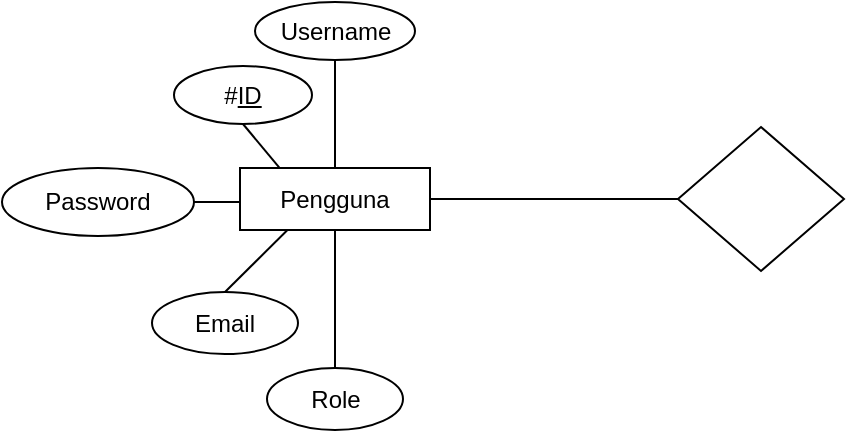 <mxfile version="26.0.16">
  <diagram name="Page-1" id="NIMjzp2n54W_8VG1BMMu">
    <mxGraphModel dx="1524" dy="418" grid="0" gridSize="10" guides="1" tooltips="1" connect="1" arrows="1" fold="1" page="0" pageScale="1" pageWidth="850" pageHeight="1100" math="0" shadow="0">
      <root>
        <mxCell id="0" />
        <mxCell id="1" parent="0" />
        <mxCell id="JPyvImQNKkmGKCgc1hnK-1" value="Pengguna" style="rounded=0;whiteSpace=wrap;html=1;" vertex="1" parent="1">
          <mxGeometry x="-539" y="279" width="95" height="31" as="geometry" />
        </mxCell>
        <mxCell id="JPyvImQNKkmGKCgc1hnK-2" value="#&lt;u&gt;ID&lt;/u&gt;" style="ellipse;whiteSpace=wrap;html=1;" vertex="1" parent="1">
          <mxGeometry x="-572" y="228" width="69" height="29" as="geometry" />
        </mxCell>
        <mxCell id="JPyvImQNKkmGKCgc1hnK-4" value="" style="endArrow=none;html=1;rounded=0;fontSize=12;startSize=8;endSize=8;curved=1;entryX=0.5;entryY=1;entryDx=0;entryDy=0;exitX=0.207;exitY=-0.006;exitDx=0;exitDy=0;exitPerimeter=0;" edge="1" parent="1" source="JPyvImQNKkmGKCgc1hnK-1" target="JPyvImQNKkmGKCgc1hnK-2">
          <mxGeometry width="50" height="50" relative="1" as="geometry">
            <mxPoint x="-417" y="294" as="sourcePoint" />
            <mxPoint x="-581" y="242" as="targetPoint" />
          </mxGeometry>
        </mxCell>
        <mxCell id="JPyvImQNKkmGKCgc1hnK-5" value="Username" style="ellipse;whiteSpace=wrap;html=1;" vertex="1" parent="1">
          <mxGeometry x="-531.5" y="196" width="80" height="29" as="geometry" />
        </mxCell>
        <mxCell id="JPyvImQNKkmGKCgc1hnK-6" value="" style="endArrow=none;html=1;rounded=0;fontSize=12;startSize=8;endSize=8;curved=1;entryX=0.5;entryY=1;entryDx=0;entryDy=0;exitX=0.5;exitY=0;exitDx=0;exitDy=0;" edge="1" parent="1" source="JPyvImQNKkmGKCgc1hnK-1" target="JPyvImQNKkmGKCgc1hnK-5">
          <mxGeometry width="50" height="50" relative="1" as="geometry">
            <mxPoint x="-417" y="294" as="sourcePoint" />
            <mxPoint x="-367" y="244" as="targetPoint" />
          </mxGeometry>
        </mxCell>
        <mxCell id="JPyvImQNKkmGKCgc1hnK-7" value="Password" style="ellipse;whiteSpace=wrap;html=1;" vertex="1" parent="1">
          <mxGeometry x="-658" y="279" width="96" height="34" as="geometry" />
        </mxCell>
        <mxCell id="JPyvImQNKkmGKCgc1hnK-8" value="" style="endArrow=none;html=1;rounded=0;fontSize=12;startSize=8;endSize=8;curved=1;entryX=1;entryY=0.5;entryDx=0;entryDy=0;" edge="1" parent="1" target="JPyvImQNKkmGKCgc1hnK-7">
          <mxGeometry width="50" height="50" relative="1" as="geometry">
            <mxPoint x="-539" y="296" as="sourcePoint" />
            <mxPoint x="-367" y="244" as="targetPoint" />
          </mxGeometry>
        </mxCell>
        <mxCell id="JPyvImQNKkmGKCgc1hnK-9" value="Email" style="ellipse;whiteSpace=wrap;html=1;" vertex="1" parent="1">
          <mxGeometry x="-583" y="341" width="73" height="31" as="geometry" />
        </mxCell>
        <mxCell id="JPyvImQNKkmGKCgc1hnK-10" value="" style="endArrow=none;html=1;rounded=0;fontSize=12;startSize=8;endSize=8;curved=1;entryX=0.25;entryY=1;entryDx=0;entryDy=0;exitX=0.5;exitY=0;exitDx=0;exitDy=0;" edge="1" parent="1" source="JPyvImQNKkmGKCgc1hnK-9" target="JPyvImQNKkmGKCgc1hnK-1">
          <mxGeometry width="50" height="50" relative="1" as="geometry">
            <mxPoint x="-417" y="294" as="sourcePoint" />
            <mxPoint x="-367" y="244" as="targetPoint" />
          </mxGeometry>
        </mxCell>
        <mxCell id="JPyvImQNKkmGKCgc1hnK-12" value="Role" style="ellipse;whiteSpace=wrap;html=1;" vertex="1" parent="1">
          <mxGeometry x="-525.5" y="379" width="68" height="31" as="geometry" />
        </mxCell>
        <mxCell id="JPyvImQNKkmGKCgc1hnK-13" value="" style="endArrow=none;html=1;rounded=0;fontSize=12;startSize=8;endSize=8;curved=1;entryX=0.5;entryY=1;entryDx=0;entryDy=0;exitX=0.5;exitY=0;exitDx=0;exitDy=0;" edge="1" parent="1" source="JPyvImQNKkmGKCgc1hnK-12" target="JPyvImQNKkmGKCgc1hnK-1">
          <mxGeometry width="50" height="50" relative="1" as="geometry">
            <mxPoint x="-417" y="294" as="sourcePoint" />
            <mxPoint x="-367" y="244" as="targetPoint" />
          </mxGeometry>
        </mxCell>
        <mxCell id="JPyvImQNKkmGKCgc1hnK-14" value="" style="rhombus;whiteSpace=wrap;html=1;" vertex="1" parent="1">
          <mxGeometry x="-320" y="258.5" width="83" height="72" as="geometry" />
        </mxCell>
        <mxCell id="JPyvImQNKkmGKCgc1hnK-15" value="" style="endArrow=none;html=1;rounded=0;fontSize=12;startSize=8;endSize=8;curved=1;entryX=0;entryY=0.5;entryDx=0;entryDy=0;exitX=1;exitY=0.5;exitDx=0;exitDy=0;" edge="1" parent="1" source="JPyvImQNKkmGKCgc1hnK-1" target="JPyvImQNKkmGKCgc1hnK-14">
          <mxGeometry width="50" height="50" relative="1" as="geometry">
            <mxPoint x="-417" y="294" as="sourcePoint" />
            <mxPoint x="-367" y="244" as="targetPoint" />
          </mxGeometry>
        </mxCell>
      </root>
    </mxGraphModel>
  </diagram>
</mxfile>
